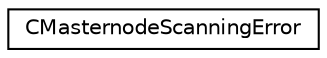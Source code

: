digraph "Graphical Class Hierarchy"
{
  edge [fontname="Helvetica",fontsize="10",labelfontname="Helvetica",labelfontsize="10"];
  node [fontname="Helvetica",fontsize="10",shape=record];
  rankdir="LR";
  Node0 [label="CMasternodeScanningError",height=0.2,width=0.4,color="black", fillcolor="white", style="filled",URL="$d0/de7/class_c_masternode_scanning_error.html"];
}
